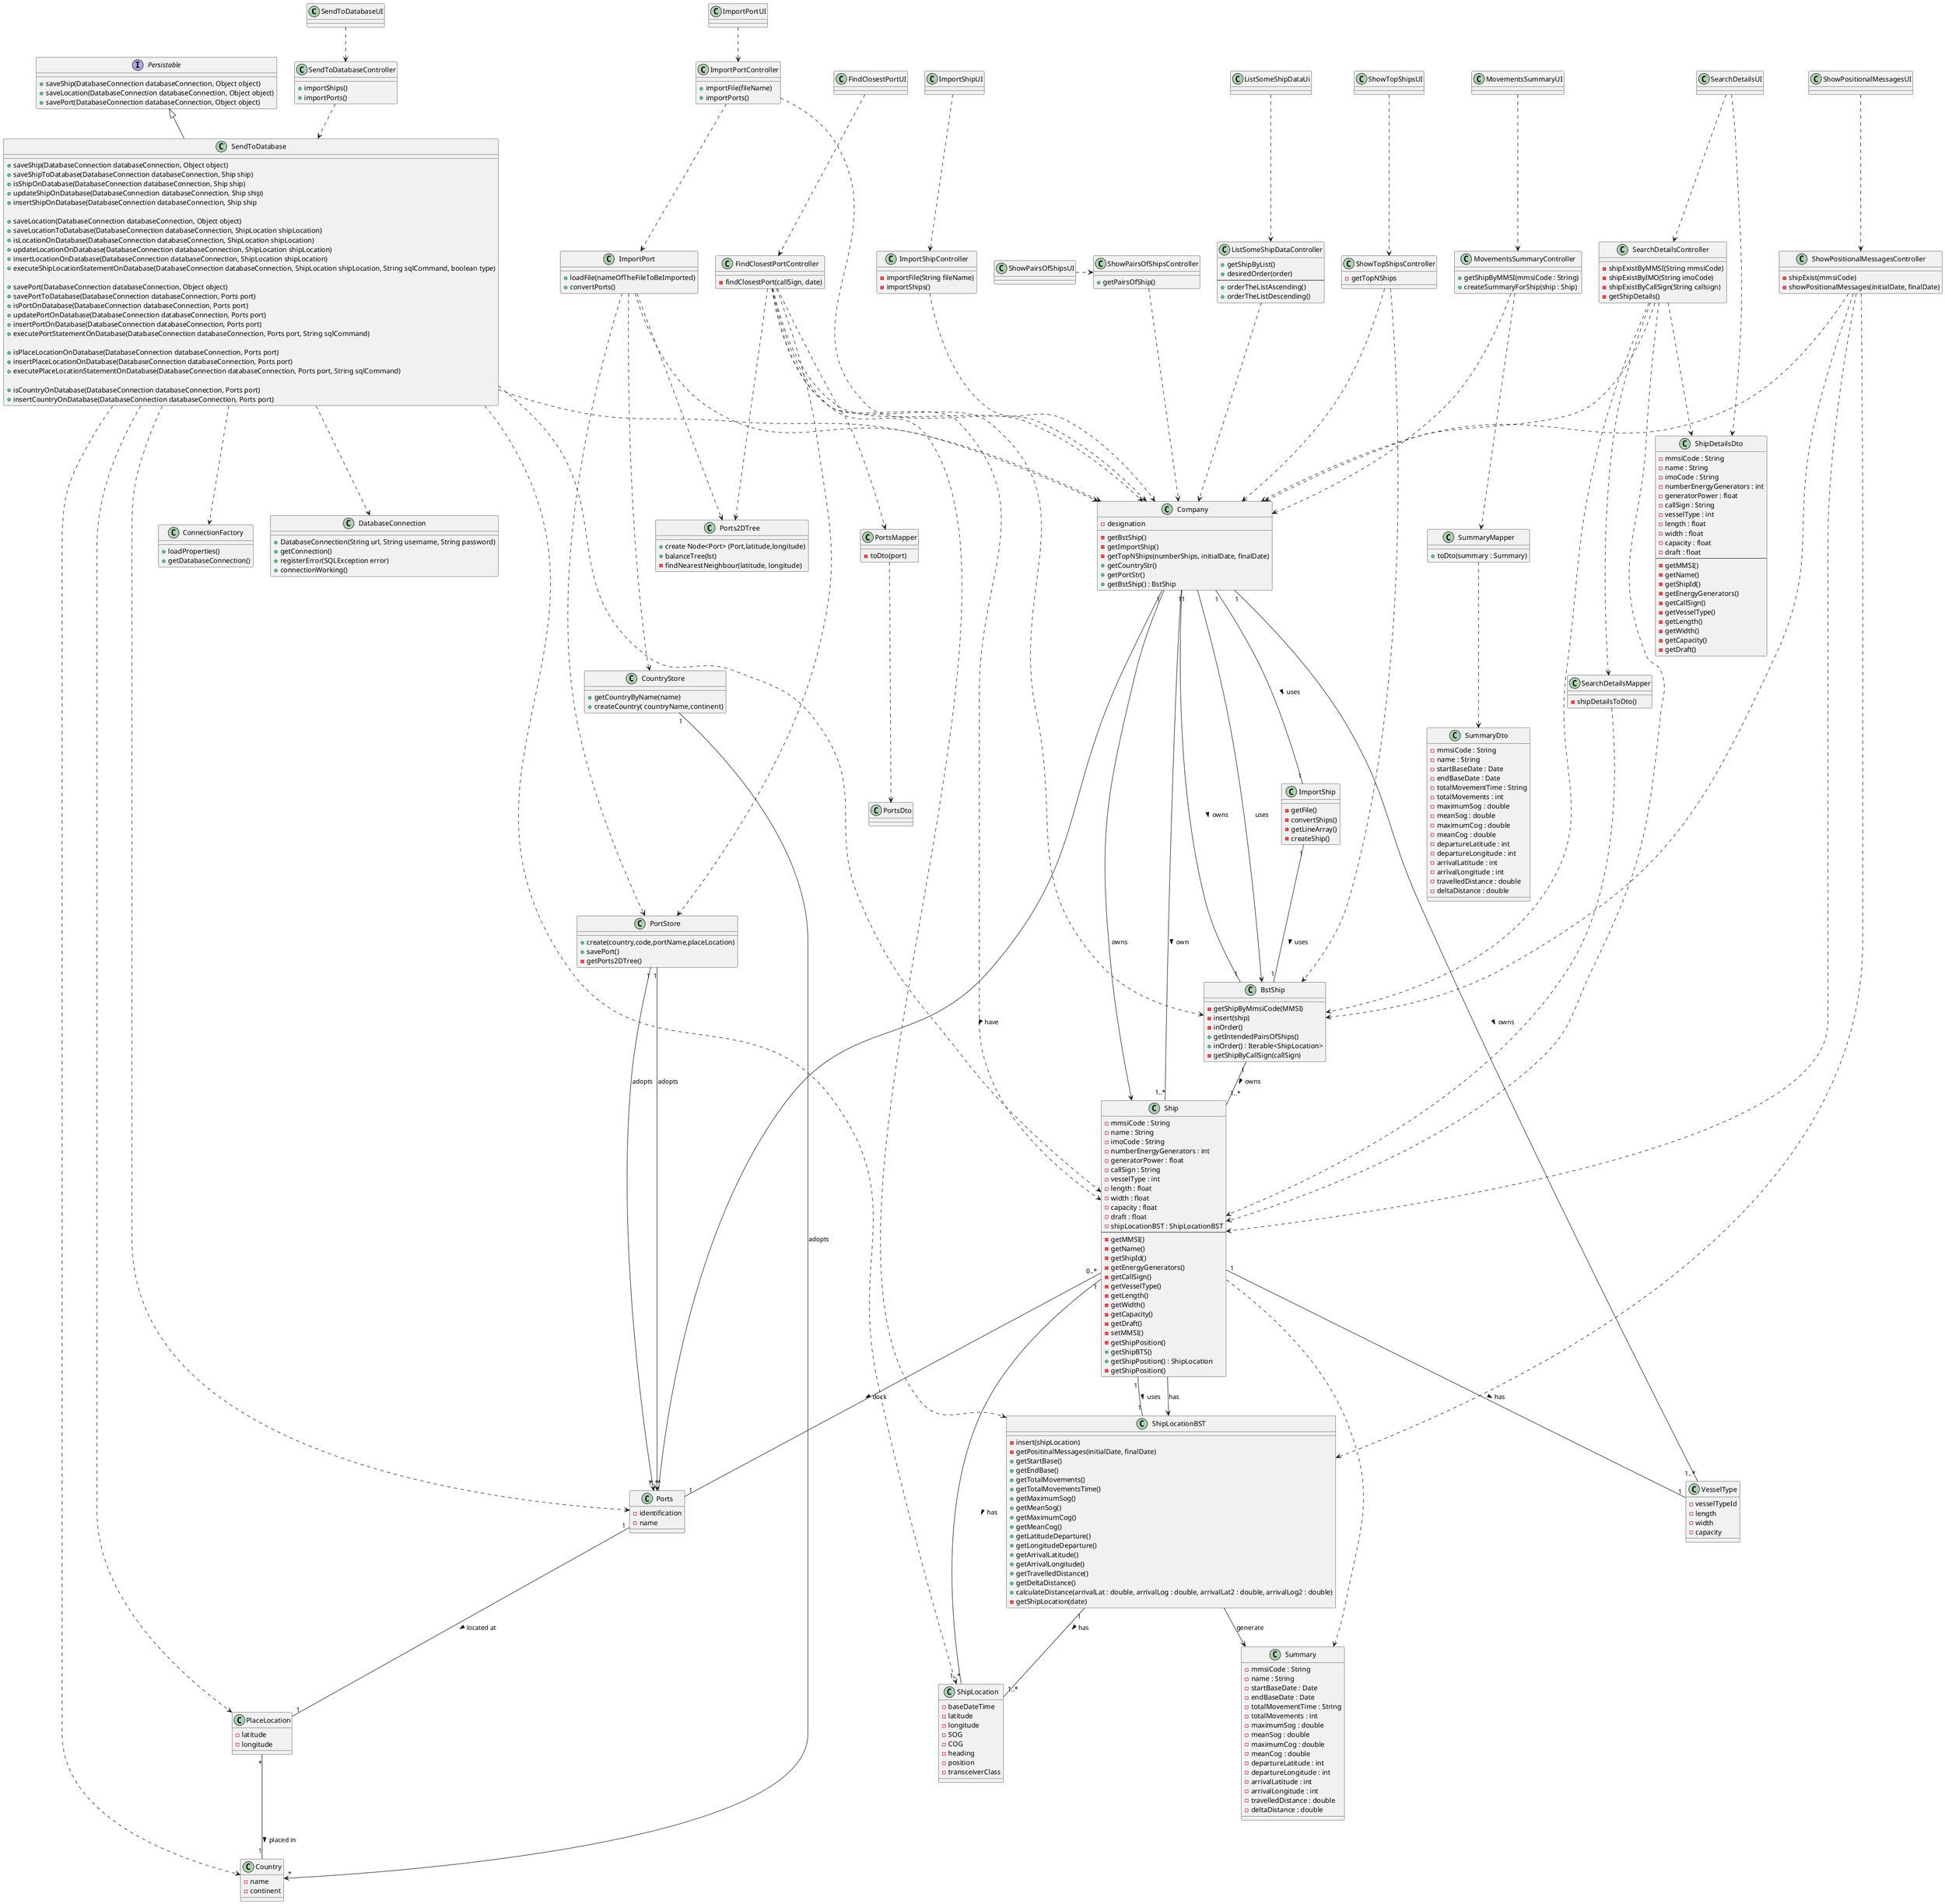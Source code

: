 @startuml
'https://plantuml.com/class-diagram

class SendToDatabaseUI{

}

class SendToDatabaseController{
+importShips()
+importPorts()
}

class SendToDatabase{
+saveShip(DatabaseConnection databaseConnection, Object object)
+saveShipToDatabase(DatabaseConnection databaseConnection, Ship ship)
+isShipOnDatabase(DatabaseConnection databaseConnection, Ship ship)
+updateShipOnDatabase(DatabaseConnection databaseConnection, Ship ship)
+insertShipOnDatabase(DatabaseConnection databaseConnection, Ship ship

+saveLocation(DatabaseConnection databaseConnection, Object object)
+saveLocationToDatabase(DatabaseConnection databaseConnection, ShipLocation shipLocation)
+isLocationOnDatabase(DatabaseConnection databaseConnection, ShipLocation shipLocation)
+updateLocationOnDatabase(DatabaseConnection databaseConnection, ShipLocation shipLocation)
+insertLocationOnDatabase(DatabaseConnection databaseConnection, ShipLocation shipLocation)
+executeShipLocationStatementOnDatabase(DatabaseConnection databaseConnection, ShipLocation shipLocation, String sqlCommand, boolean type)

+savePort(DatabaseConnection databaseConnection, Object object)
+savePortToDatabase(DatabaseConnection databaseConnection, Ports port)
+isPortOnDatabase(DatabaseConnection databaseConnection, Ports port)
+updatePortOnDatabase(DatabaseConnection databaseConnection, Ports port)
+insertPortOnDatabase(DatabaseConnection databaseConnection, Ports port)
+executePortStatementOnDatabase(DatabaseConnection databaseConnection, Ports port, String sqlCommand)

+isPlaceLocationOnDatabase(DatabaseConnection databaseConnection, Ports port)
+insertPlaceLocationOnDatabase(DatabaseConnection databaseConnection, Ports port)
+executePlaceLocationStatementOnDatabase(DatabaseConnection databaseConnection, Ports port, String sqlCommand)

+isCountryOnDatabase(DatabaseConnection databaseConnection, Ports port)
+insertCountryOnDatabase(DatabaseConnection databaseConnection, Ports port)

}

class ConnectionFactory{
+loadProperties()
+getDatabaseConnection()
}

class DatabaseConnection{
+DatabaseConnection(String url, String username, String password)
+getConnection()
+registerError(SQLException error)
+connectionWorking()

}

interface Persistable{
+saveShip(DatabaseConnection databaseConnection, Object object)
+saveLocation(DatabaseConnection databaseConnection, Object object)
+savePort(DatabaseConnection databaseConnection, Object object)
}


class Company{
-designation
-getBstShip()
-getImportShip()
-getTopNShips(numberShips, initialDate, finalDate)
+ getCountryStr()
+ getPortStr()
+ getBstShip() : BstShip
}

class ImportShip{
-getFile()
-convertShips()
-getLineArray()
-createShip()
}

class ImportShipController{
-importFile(String fileName)
-importShips()
}

class ImportShipUI{
}

class ShipLocation{
-baseDateTime
-latitude
-longitude
-SOG
-COG
-heading
-position
-transceiverClass
}


class ShipLocationBST{
-insert(shipLocation)
}

class BstShip{
-getShipByMmsiCode(MMSI)
-insert(ship)
-inOrder()
+getIntendedPairsOfShips()
+inOrder() : Iterable<ShipLocation>
}

class VesselType {
-vesselTypeId
-length
-width
-capacity
}

class Ship {
-mmsiCode : String
-name : String
-imoCode : String
-numberEnergyGenerators : int
-generatorPower : float
-callSign : String
-vesselType : int
-length : float
-width : float
-capacity : float
-draft : float
- shipLocationBST : ShipLocationBST
--
-getMMSI()
-getName()
-getShipId()
-getEnergyGenerators()
-getCallSign()
-getVesselType()
-getLength()
-getWidth()
-getCapacity()
-getDraft()
-setMMSI()
-getShipPosition()
+getShipBTS()
+ getShipPosition() : ShipLocation
}
class SearchDetailsUI {}

class SearchDetailsController {
-shipExistByMMSI(String mmsiCode)
-shipExistByIMO(String imoCode)
-shipExistByCallSign(String callsign)
-getShipDetails()
}

class SearchDetailsMapper{
-shipDetailsToDto()
}

class ShipDetailsDto{
-mmsiCode : String
-name : String
-imoCode : String
-numberEnergyGenerators : int
-generatorPower : float
-callSign : String
-vesselType : int
-length : float
-width : float
-capacity : float
-draft : float
--
-getMMSI()
-getName()
-getShipId()
-getEnergyGenerators()
-getCallSign()
-getVesselType()
-getLength()
-getWidth()
-getCapacity()
-getDraft()
}

class ShipLocationBST {
-getPositinalMessages(initialDate, finalDate)
}

class ShowPositionalMessagesUI {}

class ShowPositionalMessagesController {
-shipExist(mmsiCode)
-showPositionalMessages(initialDate, finalDate)
}


class MovementsSummaryUI{}

class MovementsSummaryController{
+ getShipByMMSI(mmsiCode : String)
+ createSummaryForShip(ship : Ship)
}

class SummaryMapper{
+ toDto(summary : Summary)
}
class Summary{
- mmsiCode : String
- name : String
- startBaseDate : Date
- endBaseDate : Date
- totalMovementTime : String
- totalMovements : int
- maximumSog : double
- meanSog : double
- maximumCog : double
- meanCog : double
- departureLatitude : int
- departureLongitude : int
- arrivalLatitude : int
- arrivalLongitude : int
- travelledDistance : double
- deltaDistance : double
}
class SummaryDto{
- mmsiCode : String
- name : String
- startBaseDate : Date
- endBaseDate : Date
- totalMovementTime : String
- totalMovements : int
- maximumSog : double
- meanSog : double
- maximumCog : double
- meanCog : double
- departureLatitude : int
- departureLongitude : int
- arrivalLatitude : int
- arrivalLongitude : int
- travelledDistance : double
- deltaDistance : double
}

class ShipLocationBST{
+getStartBase()
+getEndBase()
+getTotalMovements()
+getTotalMovementsTime()
+getMaximumSog()
+getMeanSog()
+getMaximumCog()
+getMeanCog()
+getLatitudeDeparture()
+getLongitudeDeparture()
+getArrivalLatitude()
+getArrivalLongitude()
+getTravelledDistance()
+getDeltaDistance()
+ calculateDistance(arrivalLat : double, arrivalLog : double, arrivalLat2 : double, arrivalLog2 : double)
}

class ListSomeShipDataUi{}

class ListSomeShipDataController{
+ getShipByList()
+ desiredOrder(order)
--
+ orderTheListAscending()
+ orderTheListDescending()
}

class ShowTopShipsUI{}

class ShowTopShipsController{
-getTopNShips
}
class ImportPortUI {}

class ImportPortController {
+importFile(fileName)
+importPorts()
}

class Ports {
-identification
-name
}

class PlaceLocation {
-latitude
-longitude
}

class Country {
-name
-continent
}

class ImportPort{
+ loadFile(nameOfTheFileToBeImported)
+ convertPorts()
}

class CountryStore {
+getCountryByName(name)
+createCountry( countryName,continent)
}

class PortStore {
+create(country,code,portName,placeLocation)
+savePort()
}

class Ports2DTree {
+create Node<Port> (Port,latitude,longitude)
+balanceTree(lst)
}
class ShowPairsOfShipsUI {}

class ShowPairsOfShipsController {
+ getPairsOfShip()
}


class FindClosestPortUI {}

class FindClosestPortController {
-findClosestPort(callSign, date)

}


class BstShip {
-getShipByCallSign(callSign)
}

class Ship {
-getShipPosition()
}

class ShipLocationBST {
-getShipLocation(date)
}



class PortStore {
-getPorts2DTree()
}

class Ports2DTree {
-findNearestNeighbour(latitude, longitude)
}

class PortsMapper {
-toDto(port)
}

class PortsDto {
}









PortStore "1"--> "*" Ports : adopts

Ports "1" -- "1" PlaceLocation : located at >
PortStore "1"--> "*" Ports : adopts
PortsMapper ..> PortsDto

PlaceLocation "*" -- "1" Country : placed in >
CountryStore "1"--> "*" Country : adopts

ImportShipUI ..> ImportShipController
ImportShipController ..> Company

ImportPort ..> Company
ImportPort ..> CountryStore
ImportPort ..> PortStore
ImportPort ..> Ports2DTree
ImportPortUI ..> ImportPortController
ImportPortController ..> Company
ImportPortController ..> ImportPort
ImportShip "1" -- "1" BstShip : uses >

Company "1"--"1..*" Ports: have >
Company "1" -- "1" BstShip : owns >
Company "1" -- "1..*" VesselType : owns >
Company "1" -- "1" ImportShip : uses >
Company --> Ship : owns
Company --> BstShip : uses
Company "1"--"1..*" Ship: own >

BstShip "1" -- "1..*" Ship : owns >

Ship "1" -- "1" ShipLocationBST : uses >
Ship "1" -- "1" VesselType : has >
Ship --> ShipLocationBST : has
Ship ..> Summary
Ship "0..*"--"1" Ports: dock >
Ship "1" -- "1..*" ShipLocation : has >

ShipLocationBST "1" -- "1..*" ShipLocation : has >
ShipLocationBST --> Summary : generate

SearchDetailsUI ..> SearchDetailsController
SearchDetailsUI ..> ShipDetailsDto
SearchDetailsController ..> Company
SearchDetailsController ..> BstShip
SearchDetailsController ..> Ship
SearchDetailsController ..> SearchDetailsMapper
SearchDetailsController ..> ShipDetailsDto
SearchDetailsMapper ..> Ship

ShowPositionalMessagesUI ..> ShowPositionalMessagesController
ShowPositionalMessagesController ..> Company
ShowPositionalMessagesController ..> BstShip
ShowPositionalMessagesController ..> Ship
ShowPositionalMessagesController ..> ShipLocationBST

MovementsSummaryUI ..> MovementsSummaryController
MovementsSummaryController..>Company
MovementsSummaryController ..> SummaryMapper

SummaryMapper ..> SummaryDto

ListSomeShipDataUi ..> ListSomeShipDataController
ListSomeShipDataController ..> Company

ShowTopShipsUI ..> ShowTopShipsController
ShowTopShipsController ..> Company
ShowTopShipsController ..> BstShip

ShowPairsOfShipsUI .> ShowPairsOfShipsController
ShowPairsOfShipsController ..> Company

FindClosestPortUI ..> FindClosestPortController
FindClosestPortController ..> Company
FindClosestPortController ..> BstShip
FindClosestPortController ..> Ship
FindClosestPortController ..> ShipLocationBST
FindClosestPortController ..> PortStore
FindClosestPortController ..> Ports2DTree
FindClosestPortController ..> PortsMapper

SendToDatabaseUI ..> SendToDatabaseController

SendToDatabaseController ..> SendToDatabase
SendToDatabase ..> Company
SendToDatabase ..> Ship
SendToDatabase ..> ShipLocation
SendToDatabase ..> Ports
SendToDatabase ..> PlaceLocation
SendToDatabase ..> Country
Persistable <|-- SendToDatabase
SendToDatabase ..> ConnectionFactory
SendToDatabase ..> DatabaseConnection



















@enduml